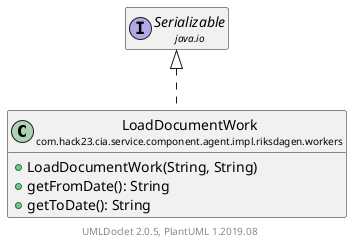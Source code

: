 @startuml
    set namespaceSeparator none
    hide empty fields
    hide empty methods

    class "<size:14>LoadDocumentWork\n<size:10>com.hack23.cia.service.component.agent.impl.riksdagen.workers" as com.hack23.cia.service.component.agent.impl.riksdagen.workers.LoadDocumentWork [[LoadDocumentWork.html]] {
        +LoadDocumentWork(String, String)
        +getFromDate(): String
        +getToDate(): String
    }

    interface "<size:14>Serializable\n<size:10>java.io" as java.io.Serializable

    java.io.Serializable <|.. com.hack23.cia.service.component.agent.impl.riksdagen.workers.LoadDocumentWork

    center footer UMLDoclet 2.0.5, PlantUML 1.2019.08
@enduml
